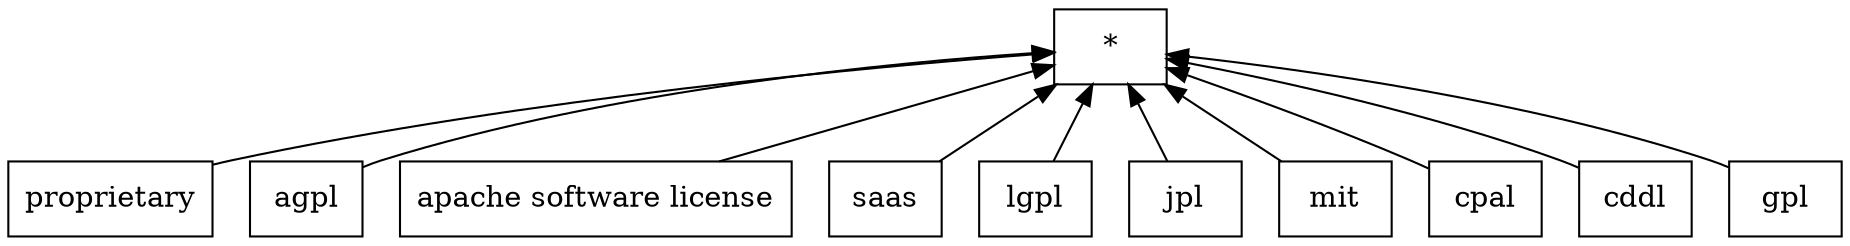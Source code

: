 digraph G { 
 rankdir=BT;
 subgraph ba { 
1 [shape=record,label="{proprietary}"];
2 [shape=record,label="{agpl}"];
3 [shape=record,label="{apache software license}"];
4 [shape=record,label="{saas}"];
5 [shape=record,label="{lgpl}"];
6 [shape=record,label="{jpl}"];
7 [shape=record,label="{mit}"];
8 [shape=record,label="{cpal}"];
9 [shape=record,label="{cddl}"];
10 [shape=record,label="{gpl}"];
11 [shape=record,label="{*}"];
1 -> 11
2 -> 11
3 -> 11
4 -> 11
5 -> 11
6 -> 11
7 -> 11
8 -> 11
9 -> 11
10 -> 11
}}
